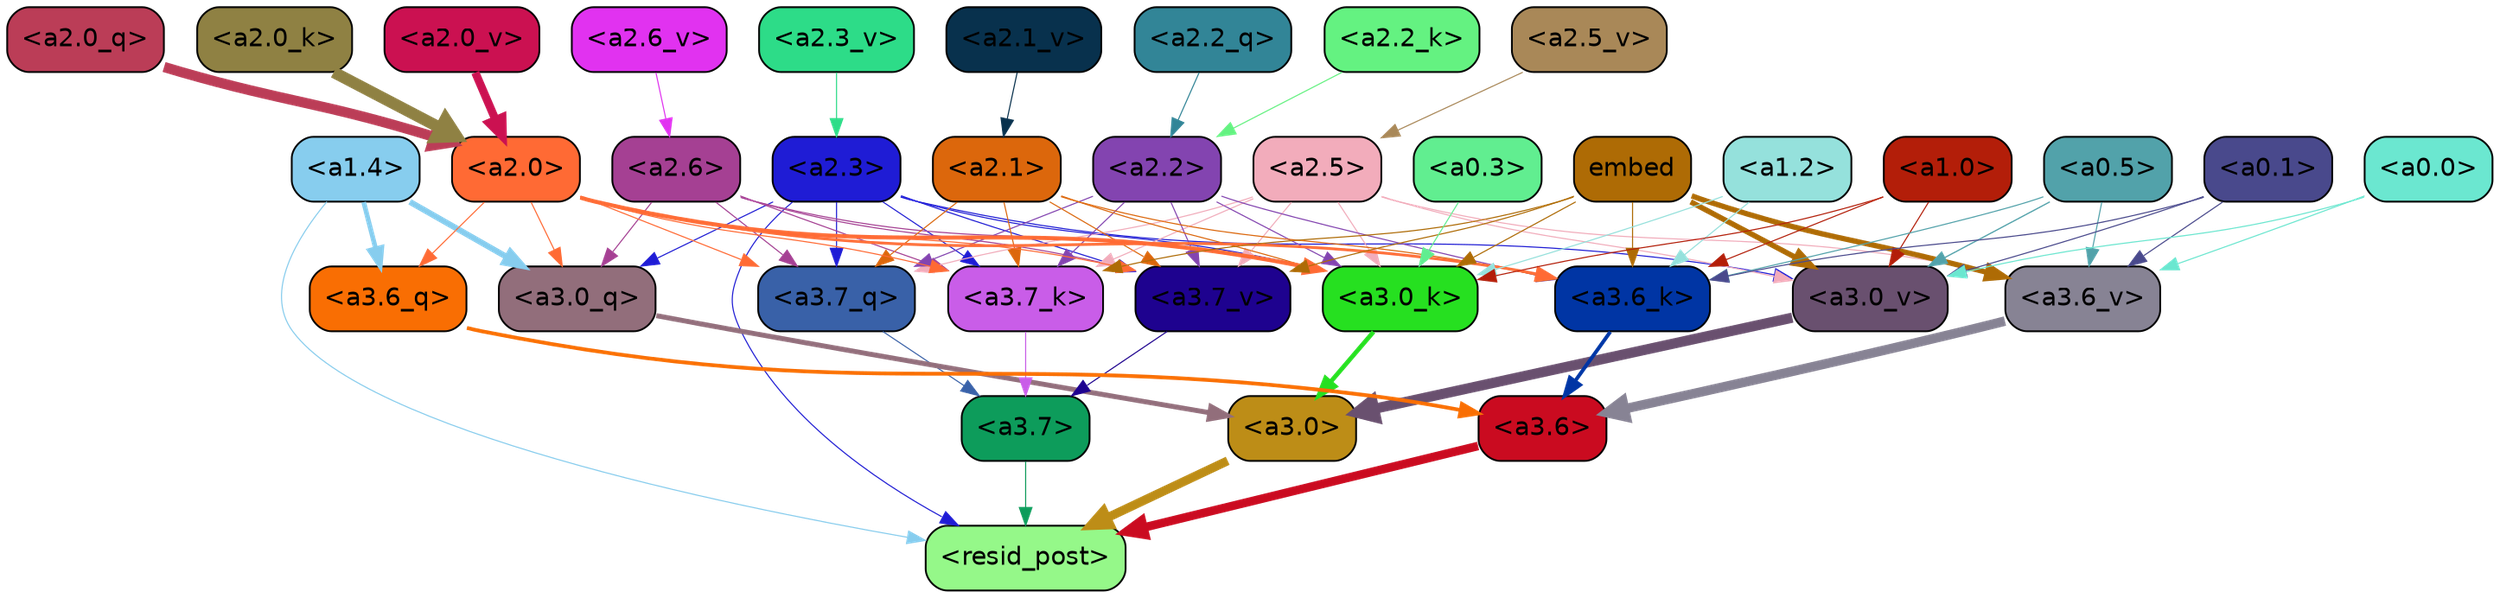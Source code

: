 strict digraph "" {
	graph [bgcolor=transparent,
		layout=dot,
		overlap=false,
		splines=true
	];
	"<a3.7>"	[color=black,
		fillcolor="#0d9c5b",
		fontname=Helvetica,
		shape=box,
		style="filled, rounded"];
	"<resid_post>"	[color=black,
		fillcolor="#95f889",
		fontname=Helvetica,
		shape=box,
		style="filled, rounded"];
	"<a3.7>" -> "<resid_post>"	[color="#0d9c5b",
		penwidth=0.6];
	"<a3.6>"	[color=black,
		fillcolor="#ca0b20",
		fontname=Helvetica,
		shape=box,
		style="filled, rounded"];
	"<a3.6>" -> "<resid_post>"	[color="#ca0b20",
		penwidth=4.753257989883423];
	"<a3.0>"	[color=black,
		fillcolor="#bd8d17",
		fontname=Helvetica,
		shape=box,
		style="filled, rounded"];
	"<a3.0>" -> "<resid_post>"	[color="#bd8d17",
		penwidth=4.90053927898407];
	"<a2.3>"	[color=black,
		fillcolor="#1f1cd5",
		fontname=Helvetica,
		shape=box,
		style="filled, rounded"];
	"<a2.3>" -> "<resid_post>"	[color="#1f1cd5",
		penwidth=0.6];
	"<a3.7_q>"	[color=black,
		fillcolor="#3961a8",
		fontname=Helvetica,
		shape=box,
		style="filled, rounded"];
	"<a2.3>" -> "<a3.7_q>"	[color="#1f1cd5",
		penwidth=0.6];
	"<a3.0_q>"	[color=black,
		fillcolor="#926e7b",
		fontname=Helvetica,
		shape=box,
		style="filled, rounded"];
	"<a2.3>" -> "<a3.0_q>"	[color="#1f1cd5",
		penwidth=0.6];
	"<a3.7_k>"	[color=black,
		fillcolor="#c95de8",
		fontname=Helvetica,
		shape=box,
		style="filled, rounded"];
	"<a2.3>" -> "<a3.7_k>"	[color="#1f1cd5",
		penwidth=0.6];
	"<a3.0_k>"	[color=black,
		fillcolor="#26e020",
		fontname=Helvetica,
		shape=box,
		style="filled, rounded"];
	"<a2.3>" -> "<a3.0_k>"	[color="#1f1cd5",
		penwidth=0.6];
	"<a3.7_v>"	[color=black,
		fillcolor="#1e028f",
		fontname=Helvetica,
		shape=box,
		style="filled, rounded"];
	"<a2.3>" -> "<a3.7_v>"	[color="#1f1cd5",
		penwidth=0.6];
	"<a3.0_v>"	[color=black,
		fillcolor="#69506f",
		fontname=Helvetica,
		shape=box,
		style="filled, rounded"];
	"<a2.3>" -> "<a3.0_v>"	[color="#1f1cd5",
		penwidth=0.6];
	"<a1.4>"	[color=black,
		fillcolor="#87cdee",
		fontname=Helvetica,
		shape=box,
		style="filled, rounded"];
	"<a1.4>" -> "<resid_post>"	[color="#87cdee",
		penwidth=0.6];
	"<a3.6_q>"	[color=black,
		fillcolor="#f96e03",
		fontname=Helvetica,
		shape=box,
		style="filled, rounded"];
	"<a1.4>" -> "<a3.6_q>"	[color="#87cdee",
		penwidth=2.6043437719345093];
	"<a1.4>" -> "<a3.0_q>"	[color="#87cdee",
		penwidth=3.2779015004634857];
	"<a3.7_q>" -> "<a3.7>"	[color="#3961a8",
		penwidth=0.6];
	"<a3.6_q>" -> "<a3.6>"	[color="#f96e03",
		penwidth=2.091020345687866];
	"<a3.0_q>" -> "<a3.0>"	[color="#926e7b",
		penwidth=2.7421876192092896];
	"<a3.7_k>" -> "<a3.7>"	[color="#c95de8",
		penwidth=0.6];
	"<a3.6_k>"	[color=black,
		fillcolor="#0035a4",
		fontname=Helvetica,
		shape=box,
		style="filled, rounded"];
	"<a3.6_k>" -> "<a3.6>"	[color="#0035a4",
		penwidth=2.048597991466522];
	"<a3.0_k>" -> "<a3.0>"	[color="#26e020",
		penwidth=2.476402521133423];
	"<a3.7_v>" -> "<a3.7>"	[color="#1e028f",
		penwidth=0.6];
	"<a3.6_v>"	[color=black,
		fillcolor="#878394",
		fontname=Helvetica,
		shape=box,
		style="filled, rounded"];
	"<a3.6_v>" -> "<a3.6>"	[color="#878394",
		penwidth=5.2550448179244995];
	"<a3.0_v>" -> "<a3.0>"	[color="#69506f",
		penwidth=5.652270674705505];
	"<a2.6>"	[color=black,
		fillcolor="#a54093",
		fontname=Helvetica,
		shape=box,
		style="filled, rounded"];
	"<a2.6>" -> "<a3.7_q>"	[color="#a54093",
		penwidth=0.6];
	"<a2.6>" -> "<a3.0_q>"	[color="#a54093",
		penwidth=0.6];
	"<a2.6>" -> "<a3.7_k>"	[color="#a54093",
		penwidth=0.6];
	"<a2.6>" -> "<a3.0_k>"	[color="#a54093",
		penwidth=0.6];
	"<a2.6>" -> "<a3.7_v>"	[color="#a54093",
		penwidth=0.6];
	"<a2.5>"	[color=black,
		fillcolor="#f2acbb",
		fontname=Helvetica,
		shape=box,
		style="filled, rounded"];
	"<a2.5>" -> "<a3.7_q>"	[color="#f2acbb",
		penwidth=0.6];
	"<a2.5>" -> "<a3.7_k>"	[color="#f2acbb",
		penwidth=0.6];
	"<a2.5>" -> "<a3.0_k>"	[color="#f2acbb",
		penwidth=0.6];
	"<a2.5>" -> "<a3.7_v>"	[color="#f2acbb",
		penwidth=0.6];
	"<a2.5>" -> "<a3.6_v>"	[color="#f2acbb",
		penwidth=0.6];
	"<a2.5>" -> "<a3.0_v>"	[color="#f2acbb",
		penwidth=0.6];
	"<a2.2>"	[color=black,
		fillcolor="#8344b0",
		fontname=Helvetica,
		shape=box,
		style="filled, rounded"];
	"<a2.2>" -> "<a3.7_q>"	[color="#8344b0",
		penwidth=0.6];
	"<a2.2>" -> "<a3.7_k>"	[color="#8344b0",
		penwidth=0.6];
	"<a2.2>" -> "<a3.6_k>"	[color="#8344b0",
		penwidth=0.6];
	"<a2.2>" -> "<a3.0_k>"	[color="#8344b0",
		penwidth=0.6];
	"<a2.2>" -> "<a3.7_v>"	[color="#8344b0",
		penwidth=0.6];
	"<a2.1>"	[color=black,
		fillcolor="#dc670c",
		fontname=Helvetica,
		shape=box,
		style="filled, rounded"];
	"<a2.1>" -> "<a3.7_q>"	[color="#dc670c",
		penwidth=0.6];
	"<a2.1>" -> "<a3.7_k>"	[color="#dc670c",
		penwidth=0.6];
	"<a2.1>" -> "<a3.6_k>"	[color="#dc670c",
		penwidth=0.6];
	"<a2.1>" -> "<a3.0_k>"	[color="#dc670c",
		penwidth=0.6];
	"<a2.1>" -> "<a3.7_v>"	[color="#dc670c",
		penwidth=0.6];
	"<a2.0>"	[color=black,
		fillcolor="#ff6a34",
		fontname=Helvetica,
		shape=box,
		style="filled, rounded"];
	"<a2.0>" -> "<a3.7_q>"	[color="#ff6a34",
		penwidth=0.6];
	"<a2.0>" -> "<a3.6_q>"	[color="#ff6a34",
		penwidth=0.6];
	"<a2.0>" -> "<a3.0_q>"	[color="#ff6a34",
		penwidth=0.6];
	"<a2.0>" -> "<a3.7_k>"	[color="#ff6a34",
		penwidth=0.6];
	"<a2.0>" -> "<a3.6_k>"	[color="#ff6a34",
		penwidth=1.5290023684501648];
	"<a2.0>" -> "<a3.0_k>"	[color="#ff6a34",
		penwidth=2.2551413774490356];
	"<a2.0>" -> "<a3.7_v>"	[color="#ff6a34",
		penwidth=0.6];
	embed	[color=black,
		fillcolor="#ae6b05",
		fontname=Helvetica,
		shape=box,
		style="filled, rounded"];
	embed -> "<a3.7_k>"	[color="#ae6b05",
		penwidth=0.6];
	embed -> "<a3.6_k>"	[color="#ae6b05",
		penwidth=0.6];
	embed -> "<a3.0_k>"	[color="#ae6b05",
		penwidth=0.6];
	embed -> "<a3.7_v>"	[color="#ae6b05",
		penwidth=0.6];
	embed -> "<a3.6_v>"	[color="#ae6b05",
		penwidth=2.9556376338005066];
	embed -> "<a3.0_v>"	[color="#ae6b05",
		penwidth=2.972973108291626];
	"<a1.2>"	[color=black,
		fillcolor="#95e1dc",
		fontname=Helvetica,
		shape=box,
		style="filled, rounded"];
	"<a1.2>" -> "<a3.6_k>"	[color="#95e1dc",
		penwidth=0.6];
	"<a1.2>" -> "<a3.0_k>"	[color="#95e1dc",
		penwidth=0.6];
	"<a1.0>"	[color=black,
		fillcolor="#b31e09",
		fontname=Helvetica,
		shape=box,
		style="filled, rounded"];
	"<a1.0>" -> "<a3.6_k>"	[color="#b31e09",
		penwidth=0.6];
	"<a1.0>" -> "<a3.0_k>"	[color="#b31e09",
		penwidth=0.6];
	"<a1.0>" -> "<a3.0_v>"	[color="#b31e09",
		penwidth=0.6];
	"<a0.5>"	[color=black,
		fillcolor="#52a2aa",
		fontname=Helvetica,
		shape=box,
		style="filled, rounded"];
	"<a0.5>" -> "<a3.6_k>"	[color="#52a2aa",
		penwidth=0.6];
	"<a0.5>" -> "<a3.6_v>"	[color="#52a2aa",
		penwidth=0.6];
	"<a0.5>" -> "<a3.0_v>"	[color="#52a2aa",
		penwidth=0.6790935099124908];
	"<a0.1>"	[color=black,
		fillcolor="#49498c",
		fontname=Helvetica,
		shape=box,
		style="filled, rounded"];
	"<a0.1>" -> "<a3.6_k>"	[color="#49498c",
		penwidth=0.6];
	"<a0.1>" -> "<a3.6_v>"	[color="#49498c",
		penwidth=0.6];
	"<a0.1>" -> "<a3.0_v>"	[color="#49498c",
		penwidth=0.6];
	"<a0.3>"	[color=black,
		fillcolor="#61ee90",
		fontname=Helvetica,
		shape=box,
		style="filled, rounded"];
	"<a0.3>" -> "<a3.0_k>"	[color="#61ee90",
		penwidth=0.6];
	"<a0.0>"	[color=black,
		fillcolor="#6be7d0",
		fontname=Helvetica,
		shape=box,
		style="filled, rounded"];
	"<a0.0>" -> "<a3.6_v>"	[color="#6be7d0",
		penwidth=0.6];
	"<a0.0>" -> "<a3.0_v>"	[color="#6be7d0",
		penwidth=0.6];
	"<a2.2_q>"	[color=black,
		fillcolor="#328597",
		fontname=Helvetica,
		shape=box,
		style="filled, rounded"];
	"<a2.2_q>" -> "<a2.2>"	[color="#328597",
		penwidth=0.6];
	"<a2.0_q>"	[color=black,
		fillcolor="#bb3d57",
		fontname=Helvetica,
		shape=box,
		style="filled, rounded"];
	"<a2.0_q>" -> "<a2.0>"	[color="#bb3d57",
		penwidth=5.6763341426849365];
	"<a2.2_k>"	[color=black,
		fillcolor="#64f281",
		fontname=Helvetica,
		shape=box,
		style="filled, rounded"];
	"<a2.2_k>" -> "<a2.2>"	[color="#64f281",
		penwidth=0.6];
	"<a2.0_k>"	[color=black,
		fillcolor="#8f8143",
		fontname=Helvetica,
		shape=box,
		style="filled, rounded"];
	"<a2.0_k>" -> "<a2.0>"	[color="#8f8143",
		penwidth=6.450865745544434];
	"<a2.6_v>"	[color=black,
		fillcolor="#e132f0",
		fontname=Helvetica,
		shape=box,
		style="filled, rounded"];
	"<a2.6_v>" -> "<a2.6>"	[color="#e132f0",
		penwidth=0.6];
	"<a2.5_v>"	[color=black,
		fillcolor="#a98858",
		fontname=Helvetica,
		shape=box,
		style="filled, rounded"];
	"<a2.5_v>" -> "<a2.5>"	[color="#a98858",
		penwidth=0.6];
	"<a2.3_v>"	[color=black,
		fillcolor="#2ddc88",
		fontname=Helvetica,
		shape=box,
		style="filled, rounded"];
	"<a2.3_v>" -> "<a2.3>"	[color="#2ddc88",
		penwidth=0.6];
	"<a2.1_v>"	[color=black,
		fillcolor="#08314d",
		fontname=Helvetica,
		shape=box,
		style="filled, rounded"];
	"<a2.1_v>" -> "<a2.1>"	[color="#08314d",
		penwidth=0.6];
	"<a2.0_v>"	[color=black,
		fillcolor="#cb1151",
		fontname=Helvetica,
		shape=box,
		style="filled, rounded"];
	"<a2.0_v>" -> "<a2.0>"	[color="#cb1151",
		penwidth=4.569358706474304];
}
